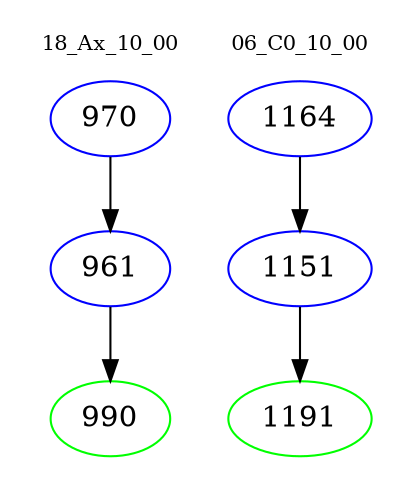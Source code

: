 digraph{
subgraph cluster_0 {
color = white
label = "18_Ax_10_00";
fontsize=10;
T0_970 [label="970", color="blue"]
T0_970 -> T0_961 [color="black"]
T0_961 [label="961", color="blue"]
T0_961 -> T0_990 [color="black"]
T0_990 [label="990", color="green"]
}
subgraph cluster_1 {
color = white
label = "06_C0_10_00";
fontsize=10;
T1_1164 [label="1164", color="blue"]
T1_1164 -> T1_1151 [color="black"]
T1_1151 [label="1151", color="blue"]
T1_1151 -> T1_1191 [color="black"]
T1_1191 [label="1191", color="green"]
}
}
